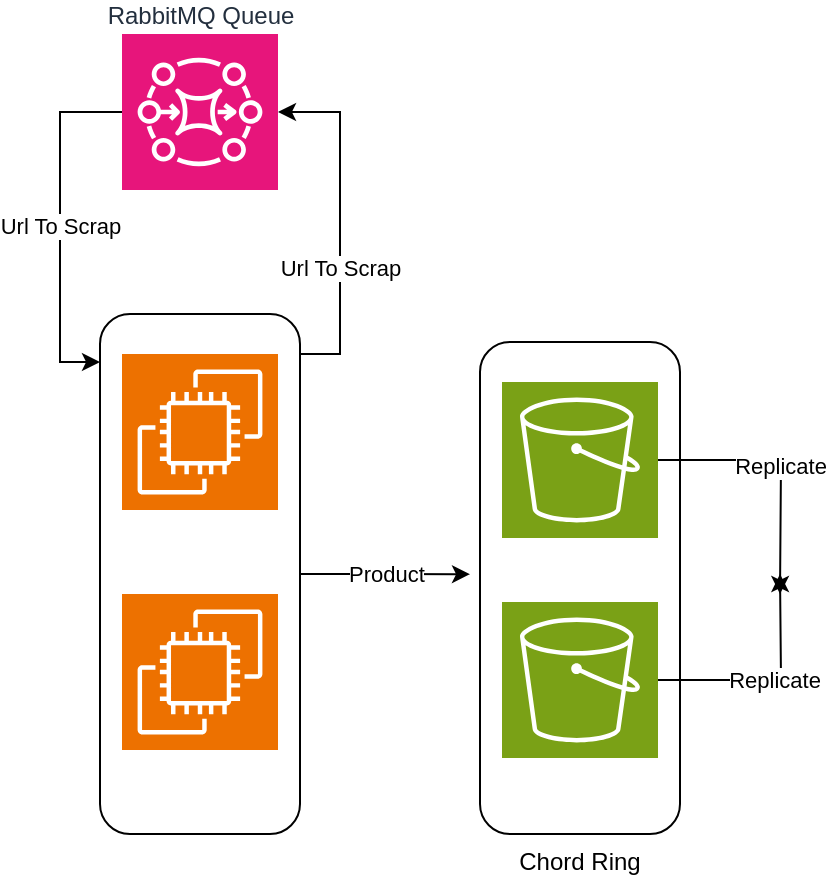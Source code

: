<mxfile version="23.0.2" type="device">
  <diagram id="Ht1M8jgEwFfnCIfOTk4-" name="Page-1">
    <mxGraphModel dx="1478" dy="718" grid="1" gridSize="10" guides="1" tooltips="1" connect="1" arrows="1" fold="1" page="1" pageScale="1" pageWidth="1169" pageHeight="827" math="0" shadow="0">
      <root>
        <mxCell id="0" />
        <mxCell id="1" parent="0" />
        <mxCell id="D1Ydvqdf9oNecTG6BEhs-5" value="Chord Ring" style="rounded=1;whiteSpace=wrap;html=1;labelPosition=center;verticalLabelPosition=bottom;align=center;verticalAlign=top;" vertex="1" parent="1">
          <mxGeometry x="510" y="284" width="100" height="246" as="geometry" />
        </mxCell>
        <mxCell id="0NLYb-t57WMnTVVVRGzZ-2" value="RabbitMQ Queue" style="sketch=0;points=[[0,0,0],[0.25,0,0],[0.5,0,0],[0.75,0,0],[1,0,0],[0,1,0],[0.25,1,0],[0.5,1,0],[0.75,1,0],[1,1,0],[0,0.25,0],[0,0.5,0],[0,0.75,0],[1,0.25,0],[1,0.5,0],[1,0.75,0]];outlineConnect=0;fontColor=#232F3E;fillColor=#E7157B;strokeColor=#ffffff;dashed=0;verticalLabelPosition=top;verticalAlign=bottom;align=center;html=1;fontSize=12;fontStyle=0;aspect=fixed;shape=mxgraph.aws4.resourceIcon;resIcon=mxgraph.aws4.mq;labelPosition=center;" parent="1" vertex="1">
          <mxGeometry x="331" y="130" width="78" height="78" as="geometry" />
        </mxCell>
        <mxCell id="0NLYb-t57WMnTVVVRGzZ-5" value="Url To Scrap" style="edgeStyle=orthogonalEdgeStyle;rounded=0;orthogonalLoop=1;jettySize=auto;html=1;entryX=1;entryY=0.5;entryDx=0;entryDy=0;entryPerimeter=0;exitX=1;exitY=0.25;exitDx=0;exitDy=0;" parent="1" source="0NLYb-t57WMnTVVVRGzZ-9" target="0NLYb-t57WMnTVVVRGzZ-2" edge="1">
          <mxGeometry relative="1" as="geometry">
            <mxPoint x="430" y="290" as="sourcePoint" />
            <Array as="points">
              <mxPoint x="440" y="290" />
              <mxPoint x="440" y="169" />
            </Array>
          </mxGeometry>
        </mxCell>
        <mxCell id="0NLYb-t57WMnTVVVRGzZ-7" value="Url To Scrap" style="edgeStyle=orthogonalEdgeStyle;rounded=0;orthogonalLoop=1;jettySize=auto;html=1;entryX=0;entryY=0.5;entryDx=0;entryDy=0;entryPerimeter=0;" parent="1" source="0NLYb-t57WMnTVVVRGzZ-2" edge="1">
          <mxGeometry relative="1" as="geometry">
            <mxPoint x="320.0" y="294" as="targetPoint" />
            <Array as="points">
              <mxPoint x="300" y="169" />
              <mxPoint x="300" y="294" />
            </Array>
          </mxGeometry>
        </mxCell>
        <mxCell id="0NLYb-t57WMnTVVVRGzZ-9" value="" style="rounded=1;whiteSpace=wrap;html=1;labelPosition=center;verticalLabelPosition=bottom;align=center;verticalAlign=top;" parent="1" vertex="1">
          <mxGeometry x="320" y="270" width="100" height="260" as="geometry" />
        </mxCell>
        <mxCell id="0NLYb-t57WMnTVVVRGzZ-10" value="Scrapper Node" style="sketch=0;points=[[0,0,0],[0.25,0,0],[0.5,0,0],[0.75,0,0],[1,0,0],[0,1,0],[0.25,1,0],[0.5,1,0],[0.75,1,0],[1,1,0],[0,0.25,0],[0,0.5,0],[0,0.75,0],[1,0.25,0],[1,0.5,0],[1,0.75,0]];outlineConnect=0;fontColor=#FFFFFF;fillColor=#ED7100;strokeColor=#ffffff;dashed=0;verticalLabelPosition=bottom;verticalAlign=top;align=center;html=1;fontSize=12;fontStyle=0;aspect=fixed;shape=mxgraph.aws4.resourceIcon;resIcon=mxgraph.aws4.ec2;" parent="1" vertex="1">
          <mxGeometry x="331" y="290" width="78" height="78" as="geometry" />
        </mxCell>
        <mxCell id="0NLYb-t57WMnTVVVRGzZ-11" value="Scrapper Node" style="sketch=0;points=[[0,0,0],[0.25,0,0],[0.5,0,0],[0.75,0,0],[1,0,0],[0,1,0],[0.25,1,0],[0.5,1,0],[0.75,1,0],[1,1,0],[0,0.25,0],[0,0.5,0],[0,0.75,0],[1,0.25,0],[1,0.5,0],[1,0.75,0]];outlineConnect=0;fontColor=#FFFFFF;fillColor=#ED7100;strokeColor=#ffffff;dashed=0;verticalLabelPosition=bottom;verticalAlign=top;align=center;html=1;fontSize=12;fontStyle=0;aspect=fixed;shape=mxgraph.aws4.resourceIcon;resIcon=mxgraph.aws4.ec2;" parent="1" vertex="1">
          <mxGeometry x="331" y="410" width="78" height="78" as="geometry" />
        </mxCell>
        <mxCell id="xZEvpAdEOW2T9ZIsfyag-11" value="Store" style="edgeStyle=orthogonalEdgeStyle;rounded=0;orthogonalLoop=1;jettySize=auto;html=1;" parent="1" target="xZEvpAdEOW2T9ZIsfyag-10" edge="1">
          <mxGeometry relative="1" as="geometry">
            <mxPoint x="758" y="400" as="sourcePoint" />
          </mxGeometry>
        </mxCell>
        <mxCell id="qPrZ4s7JQlvxO7eF6PHI-4" value="Replication" style="edgeStyle=orthogonalEdgeStyle;rounded=0;orthogonalLoop=1;jettySize=auto;html=1;entryX=0;entryY=0.5;entryDx=0;entryDy=0;entryPerimeter=0;" parent="1" edge="1">
          <mxGeometry relative="1" as="geometry">
            <mxPoint x="918.0" y="399" as="sourcePoint" />
          </mxGeometry>
        </mxCell>
        <mxCell id="qPrZ4s7JQlvxO7eF6PHI-5" value="Replication" style="edgeStyle=orthogonalEdgeStyle;rounded=0;orthogonalLoop=1;jettySize=auto;html=1;entryX=0;entryY=0.5;entryDx=0;entryDy=0;entryPerimeter=0;" parent="1" edge="1">
          <mxGeometry relative="1" as="geometry">
            <mxPoint x="918.0" y="520.0" as="sourcePoint" />
          </mxGeometry>
        </mxCell>
        <mxCell id="qPrZ4s7JQlvxO7eF6PHI-6" value="Replication" style="edgeStyle=orthogonalEdgeStyle;rounded=0;orthogonalLoop=1;jettySize=auto;html=1;entryX=0;entryY=0.5;entryDx=0;entryDy=0;entryPerimeter=0;" parent="1" edge="1">
          <mxGeometry relative="1" as="geometry">
            <mxPoint x="918.0" y="639" as="sourcePoint" />
          </mxGeometry>
        </mxCell>
        <mxCell id="xZEvpAdEOW2T9ZIsfyag-14" value="Replication" style="edgeStyle=orthogonalEdgeStyle;rounded=0;orthogonalLoop=1;jettySize=auto;html=1;" parent="1" target="xZEvpAdEOW2T9ZIsfyag-5" edge="1">
          <mxGeometry relative="1" as="geometry">
            <mxPoint x="936.125" y="344.5" as="sourcePoint" />
          </mxGeometry>
        </mxCell>
        <mxCell id="xZEvpAdEOW2T9ZIsfyag-13" value="Replication" style="edgeStyle=orthogonalEdgeStyle;rounded=0;orthogonalLoop=1;jettySize=auto;html=1;" parent="1" target="xZEvpAdEOW2T9ZIsfyag-7" edge="1">
          <mxGeometry relative="1" as="geometry">
            <mxPoint x="936.125" y="454.5" as="sourcePoint" />
          </mxGeometry>
        </mxCell>
        <mxCell id="D1Ydvqdf9oNecTG6BEhs-7" value="Replicate" style="edgeStyle=orthogonalEdgeStyle;rounded=0;orthogonalLoop=1;jettySize=auto;html=1;" edge="1" parent="1" source="D1Ydvqdf9oNecTG6BEhs-2">
          <mxGeometry relative="1" as="geometry">
            <mxPoint x="660" y="410" as="targetPoint" />
          </mxGeometry>
        </mxCell>
        <mxCell id="D1Ydvqdf9oNecTG6BEhs-2" value="Storage Node" style="sketch=0;points=[[0,0,0],[0.25,0,0],[0.5,0,0],[0.75,0,0],[1,0,0],[0,1,0],[0.25,1,0],[0.5,1,0],[0.75,1,0],[1,1,0],[0,0.25,0],[0,0.5,0],[0,0.75,0],[1,0.25,0],[1,0.5,0],[1,0.75,0]];outlineConnect=0;fontColor=#FFFFFF;fillColor=#7AA116;strokeColor=#ffffff;dashed=0;verticalLabelPosition=bottom;verticalAlign=top;align=center;html=1;fontSize=12;fontStyle=0;aspect=fixed;shape=mxgraph.aws4.resourceIcon;resIcon=mxgraph.aws4.s3;" vertex="1" parent="1">
          <mxGeometry x="521" y="304" width="78" height="78" as="geometry" />
        </mxCell>
        <mxCell id="D1Ydvqdf9oNecTG6BEhs-8" value="Replicate" style="edgeStyle=orthogonalEdgeStyle;rounded=0;orthogonalLoop=1;jettySize=auto;html=1;" edge="1" parent="1" source="D1Ydvqdf9oNecTG6BEhs-4">
          <mxGeometry relative="1" as="geometry">
            <mxPoint x="660" y="400" as="targetPoint" />
          </mxGeometry>
        </mxCell>
        <mxCell id="D1Ydvqdf9oNecTG6BEhs-4" value="Storage Node" style="sketch=0;points=[[0,0,0],[0.25,0,0],[0.5,0,0],[0.75,0,0],[1,0,0],[0,1,0],[0.25,1,0],[0.5,1,0],[0.75,1,0],[1,1,0],[0,0.25,0],[0,0.5,0],[0,0.75,0],[1,0.25,0],[1,0.5,0],[1,0.75,0]];outlineConnect=0;fontColor=#FFFFFF;fillColor=#7AA116;strokeColor=#ffffff;dashed=0;verticalLabelPosition=bottom;verticalAlign=top;align=center;html=1;fontSize=12;fontStyle=0;aspect=fixed;shape=mxgraph.aws4.resourceIcon;resIcon=mxgraph.aws4.s3;" vertex="1" parent="1">
          <mxGeometry x="521" y="414" width="78" height="78" as="geometry" />
        </mxCell>
        <mxCell id="D1Ydvqdf9oNecTG6BEhs-6" value="Product" style="edgeStyle=orthogonalEdgeStyle;rounded=0;orthogonalLoop=1;jettySize=auto;html=1;entryX=-0.05;entryY=0.472;entryDx=0;entryDy=0;entryPerimeter=0;" edge="1" parent="1" source="0NLYb-t57WMnTVVVRGzZ-9" target="D1Ydvqdf9oNecTG6BEhs-5">
          <mxGeometry relative="1" as="geometry" />
        </mxCell>
      </root>
    </mxGraphModel>
  </diagram>
</mxfile>
